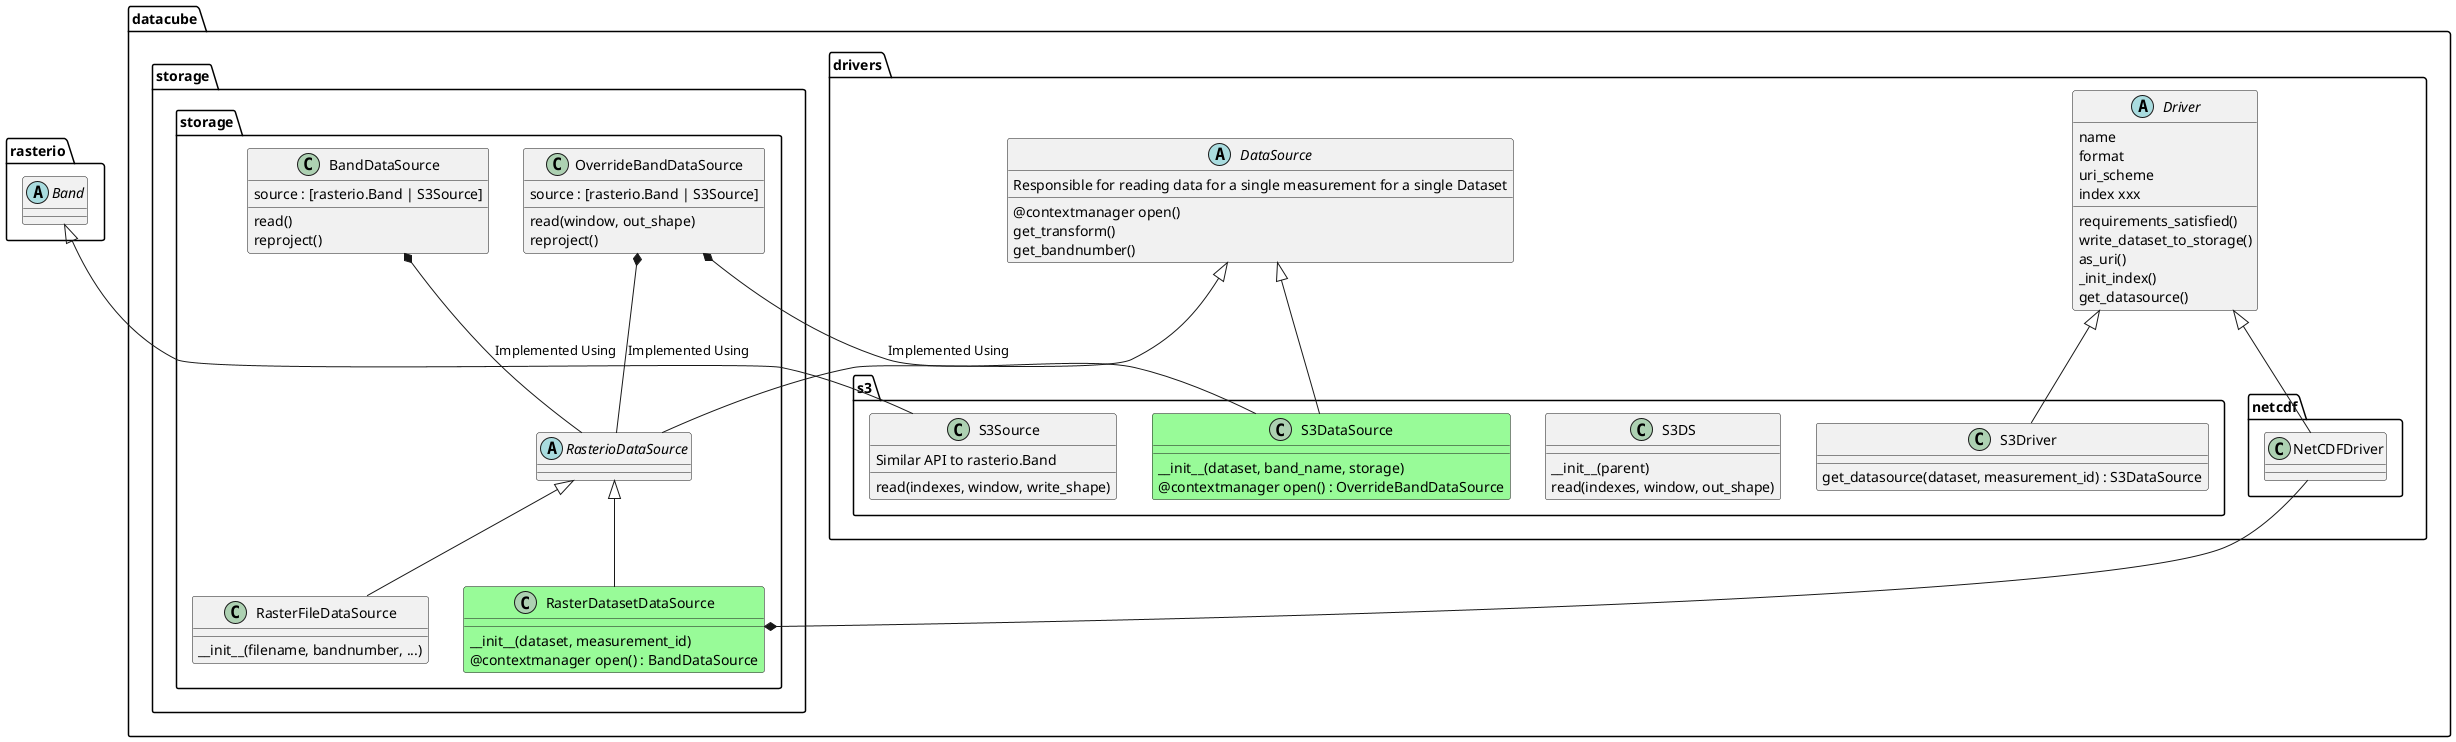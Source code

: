 @startuml
'left to right direction

abstract rasterio.Band

package datacube.drivers {
    abstract DataSource {
        Responsible for reading data for a single measurement for a single Dataset
        @contextmanager open()
        get_transform()
        get_bandnumber()
    }
    abstract Driver {
        name
        format
        uri_scheme
        index xxx
        requirements_satisfied()
        write_dataset_to_storage()
        as_uri()
        _init_index()
        get_datasource()
    }
}

package datacube.drivers.s3 {
    class S3Source {
        Similar API to rasterio.Band

        read(indexes, window, write_shape)
    }
    class S3DS {
        __init__(parent)
        read(indexes, window, out_shape)

    }
    class S3DataSource #PaleGreen {
        __init__(dataset, band_name, storage)
        @contextmanager open() : OverrideBandDataSource

    }
    class S3Driver {
        get_datasource(dataset, measurement_id) : S3DataSource

    }
}

rasterio.Band <|-- S3Source 

package datacube.drivers.netcdf {
    class NetCDFDriver {

    }
    Driver <|-- NetCDFDriver
}

package datacube.storage.storage {

    class BandDataSource {
        source : [rasterio.Band | S3Source]

        read()
        reproject()
    }
    class OverrideBandDataSource {
        source : [rasterio.Band | S3Source]

        read(window, out_shape)
        reproject()

    }

    abstract RasterioDataSource {

    }
    DataSource <|-- RasterioDataSource
    class RasterFileDataSource {
        __init__(filename, bandnumber, ...)

    }
    RasterioDataSource <|-- RasterFileDataSource
    class RasterDatasetDataSource #PaleGreen {
        __init__(dataset, measurement_id)
        @contextmanager open() : BandDataSource

    }
    RasterioDataSource <|-- RasterDatasetDataSource
}

OverrideBandDataSource *-- S3DataSource : Implemented Using
OverrideBandDataSource *-- RasterioDataSource : Implemented Using
BandDataSource *-- RasterioDataSource : Implemented Using
DataSource <|-- S3DataSource
Driver <|-- S3Driver
RasterDatasetDataSource *-- NetCDFDriver
@enduml